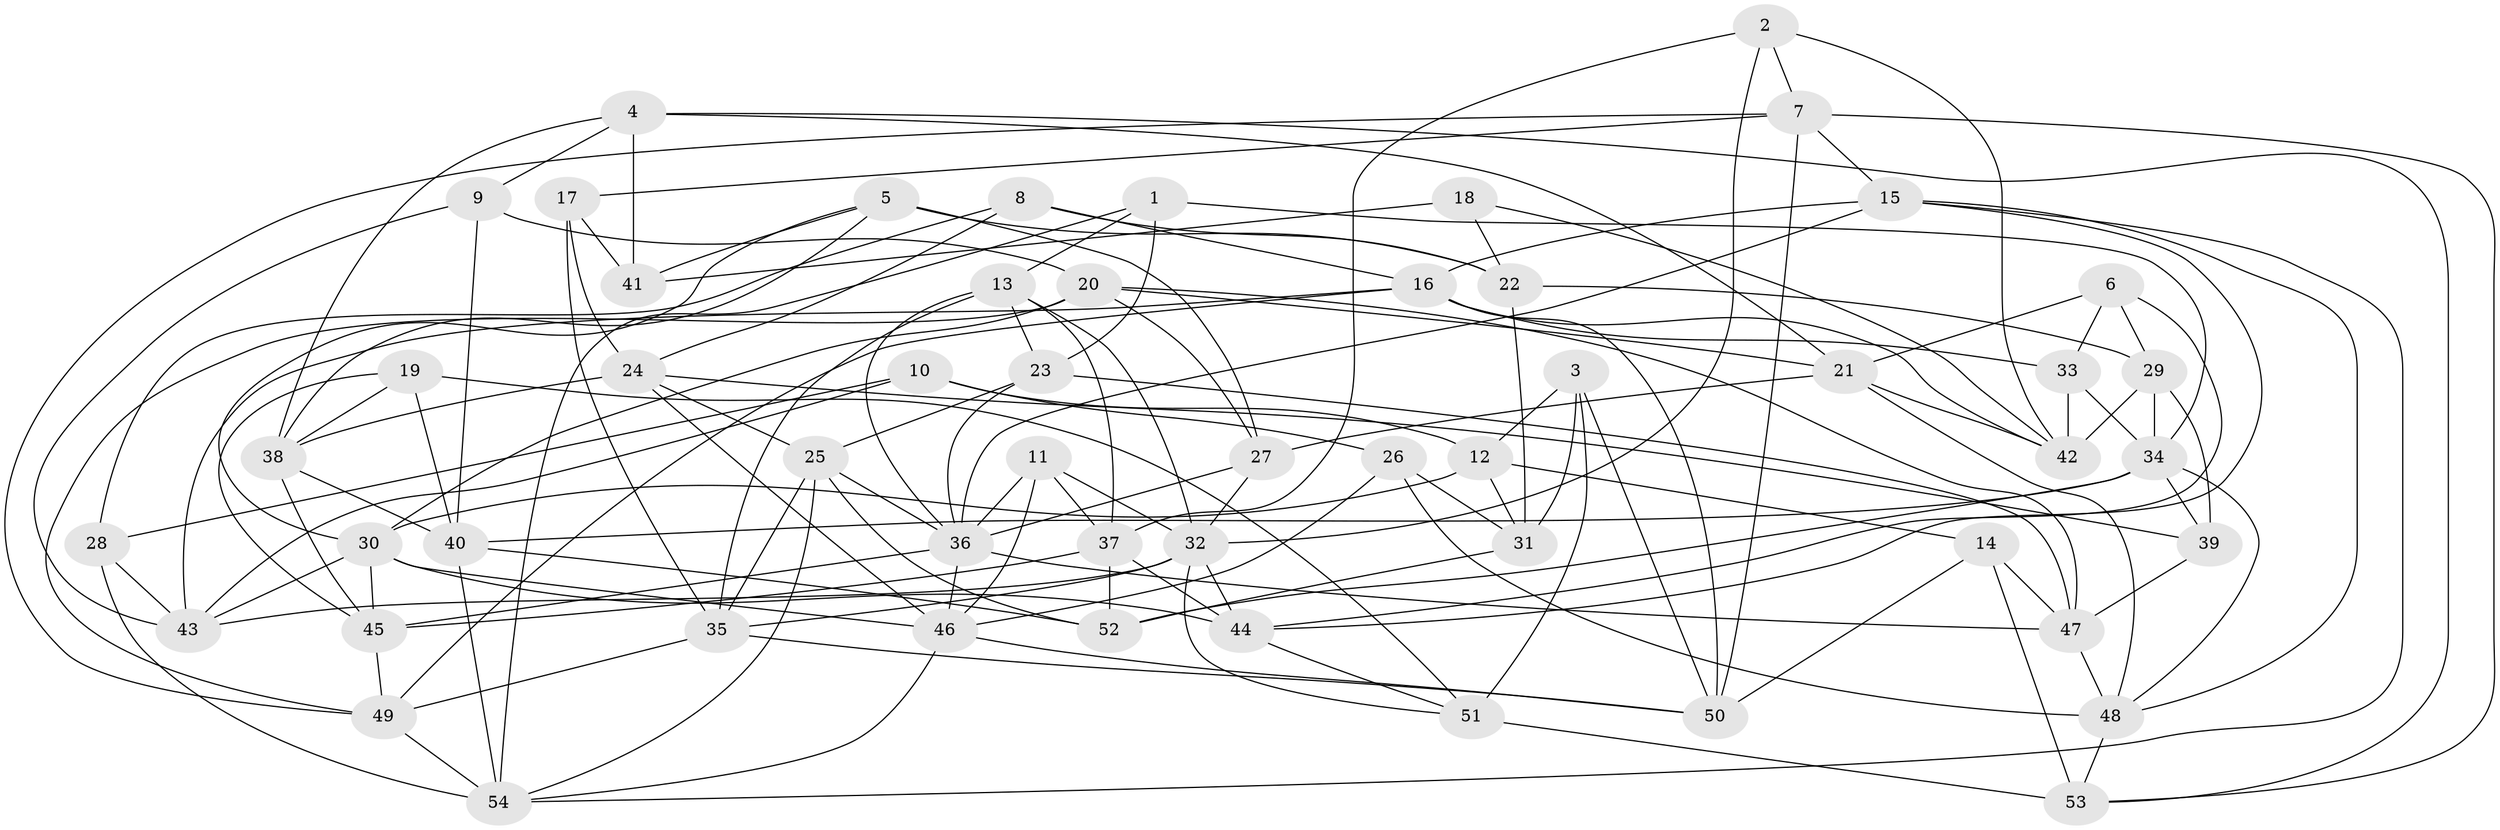 // original degree distribution, {4: 1.0}
// Generated by graph-tools (version 1.1) at 2025/02/03/09/25 03:02:59]
// undirected, 54 vertices, 144 edges
graph export_dot {
graph [start="1"]
  node [color=gray90,style=filled];
  1;
  2;
  3;
  4;
  5;
  6;
  7;
  8;
  9;
  10;
  11;
  12;
  13;
  14;
  15;
  16;
  17;
  18;
  19;
  20;
  21;
  22;
  23;
  24;
  25;
  26;
  27;
  28;
  29;
  30;
  31;
  32;
  33;
  34;
  35;
  36;
  37;
  38;
  39;
  40;
  41;
  42;
  43;
  44;
  45;
  46;
  47;
  48;
  49;
  50;
  51;
  52;
  53;
  54;
  1 -- 13 [weight=1.0];
  1 -- 23 [weight=2.0];
  1 -- 34 [weight=2.0];
  1 -- 54 [weight=1.0];
  2 -- 7 [weight=1.0];
  2 -- 32 [weight=1.0];
  2 -- 37 [weight=1.0];
  2 -- 42 [weight=1.0];
  3 -- 12 [weight=1.0];
  3 -- 31 [weight=1.0];
  3 -- 50 [weight=1.0];
  3 -- 51 [weight=1.0];
  4 -- 9 [weight=1.0];
  4 -- 21 [weight=1.0];
  4 -- 38 [weight=1.0];
  4 -- 41 [weight=2.0];
  4 -- 53 [weight=1.0];
  5 -- 22 [weight=2.0];
  5 -- 27 [weight=1.0];
  5 -- 30 [weight=1.0];
  5 -- 38 [weight=1.0];
  5 -- 41 [weight=1.0];
  6 -- 21 [weight=1.0];
  6 -- 29 [weight=1.0];
  6 -- 33 [weight=1.0];
  6 -- 44 [weight=1.0];
  7 -- 15 [weight=1.0];
  7 -- 17 [weight=1.0];
  7 -- 49 [weight=1.0];
  7 -- 50 [weight=1.0];
  7 -- 53 [weight=1.0];
  8 -- 16 [weight=1.0];
  8 -- 22 [weight=1.0];
  8 -- 24 [weight=1.0];
  8 -- 28 [weight=1.0];
  9 -- 20 [weight=1.0];
  9 -- 40 [weight=1.0];
  9 -- 43 [weight=1.0];
  10 -- 12 [weight=2.0];
  10 -- 26 [weight=1.0];
  10 -- 28 [weight=2.0];
  10 -- 43 [weight=1.0];
  11 -- 32 [weight=1.0];
  11 -- 36 [weight=1.0];
  11 -- 37 [weight=1.0];
  11 -- 46 [weight=1.0];
  12 -- 14 [weight=1.0];
  12 -- 30 [weight=1.0];
  12 -- 31 [weight=1.0];
  13 -- 23 [weight=1.0];
  13 -- 32 [weight=1.0];
  13 -- 35 [weight=1.0];
  13 -- 36 [weight=1.0];
  13 -- 37 [weight=1.0];
  14 -- 47 [weight=1.0];
  14 -- 50 [weight=1.0];
  14 -- 53 [weight=1.0];
  15 -- 16 [weight=1.0];
  15 -- 36 [weight=1.0];
  15 -- 44 [weight=1.0];
  15 -- 48 [weight=1.0];
  15 -- 54 [weight=1.0];
  16 -- 33 [weight=2.0];
  16 -- 42 [weight=1.0];
  16 -- 43 [weight=1.0];
  16 -- 49 [weight=1.0];
  16 -- 50 [weight=1.0];
  17 -- 24 [weight=1.0];
  17 -- 35 [weight=1.0];
  17 -- 41 [weight=1.0];
  18 -- 22 [weight=1.0];
  18 -- 41 [weight=2.0];
  18 -- 42 [weight=1.0];
  19 -- 38 [weight=1.0];
  19 -- 40 [weight=1.0];
  19 -- 45 [weight=1.0];
  19 -- 51 [weight=1.0];
  20 -- 21 [weight=1.0];
  20 -- 27 [weight=1.0];
  20 -- 30 [weight=1.0];
  20 -- 47 [weight=1.0];
  20 -- 49 [weight=1.0];
  21 -- 27 [weight=1.0];
  21 -- 42 [weight=1.0];
  21 -- 48 [weight=1.0];
  22 -- 29 [weight=2.0];
  22 -- 31 [weight=2.0];
  23 -- 25 [weight=1.0];
  23 -- 36 [weight=1.0];
  23 -- 47 [weight=1.0];
  24 -- 25 [weight=1.0];
  24 -- 38 [weight=1.0];
  24 -- 39 [weight=1.0];
  24 -- 46 [weight=1.0];
  25 -- 35 [weight=1.0];
  25 -- 36 [weight=1.0];
  25 -- 52 [weight=1.0];
  25 -- 54 [weight=1.0];
  26 -- 31 [weight=1.0];
  26 -- 46 [weight=1.0];
  26 -- 48 [weight=1.0];
  27 -- 32 [weight=1.0];
  27 -- 36 [weight=2.0];
  28 -- 43 [weight=1.0];
  28 -- 54 [weight=2.0];
  29 -- 34 [weight=1.0];
  29 -- 39 [weight=1.0];
  29 -- 42 [weight=1.0];
  30 -- 43 [weight=1.0];
  30 -- 44 [weight=1.0];
  30 -- 45 [weight=1.0];
  30 -- 46 [weight=2.0];
  31 -- 52 [weight=1.0];
  32 -- 35 [weight=1.0];
  32 -- 43 [weight=1.0];
  32 -- 44 [weight=1.0];
  32 -- 51 [weight=1.0];
  33 -- 34 [weight=2.0];
  33 -- 42 [weight=1.0];
  34 -- 39 [weight=1.0];
  34 -- 40 [weight=1.0];
  34 -- 48 [weight=1.0];
  34 -- 52 [weight=2.0];
  35 -- 49 [weight=1.0];
  35 -- 50 [weight=1.0];
  36 -- 45 [weight=1.0];
  36 -- 46 [weight=1.0];
  36 -- 47 [weight=1.0];
  37 -- 44 [weight=1.0];
  37 -- 45 [weight=1.0];
  37 -- 52 [weight=1.0];
  38 -- 40 [weight=1.0];
  38 -- 45 [weight=1.0];
  39 -- 47 [weight=1.0];
  40 -- 52 [weight=1.0];
  40 -- 54 [weight=1.0];
  44 -- 51 [weight=1.0];
  45 -- 49 [weight=1.0];
  46 -- 50 [weight=1.0];
  46 -- 54 [weight=1.0];
  47 -- 48 [weight=1.0];
  48 -- 53 [weight=1.0];
  49 -- 54 [weight=1.0];
  51 -- 53 [weight=2.0];
}
